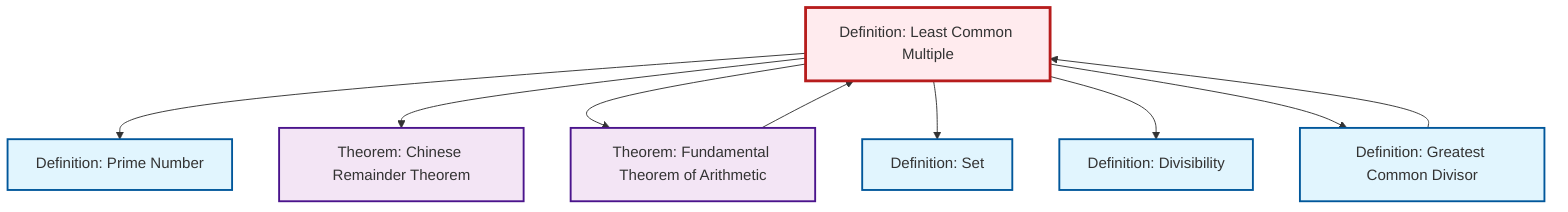 graph TD
    classDef definition fill:#e1f5fe,stroke:#01579b,stroke-width:2px
    classDef theorem fill:#f3e5f5,stroke:#4a148c,stroke-width:2px
    classDef axiom fill:#fff3e0,stroke:#e65100,stroke-width:2px
    classDef example fill:#e8f5e9,stroke:#1b5e20,stroke-width:2px
    classDef current fill:#ffebee,stroke:#b71c1c,stroke-width:3px
    def-lcm["Definition: Least Common Multiple"]:::definition
    def-set["Definition: Set"]:::definition
    def-gcd["Definition: Greatest Common Divisor"]:::definition
    def-divisibility["Definition: Divisibility"]:::definition
    thm-chinese-remainder["Theorem: Chinese Remainder Theorem"]:::theorem
    def-prime["Definition: Prime Number"]:::definition
    thm-fundamental-arithmetic["Theorem: Fundamental Theorem of Arithmetic"]:::theorem
    def-lcm --> def-prime
    def-lcm --> thm-chinese-remainder
    def-lcm --> thm-fundamental-arithmetic
    thm-fundamental-arithmetic --> def-lcm
    def-lcm --> def-set
    def-lcm --> def-divisibility
    def-lcm --> def-gcd
    def-gcd --> def-lcm
    class def-lcm current